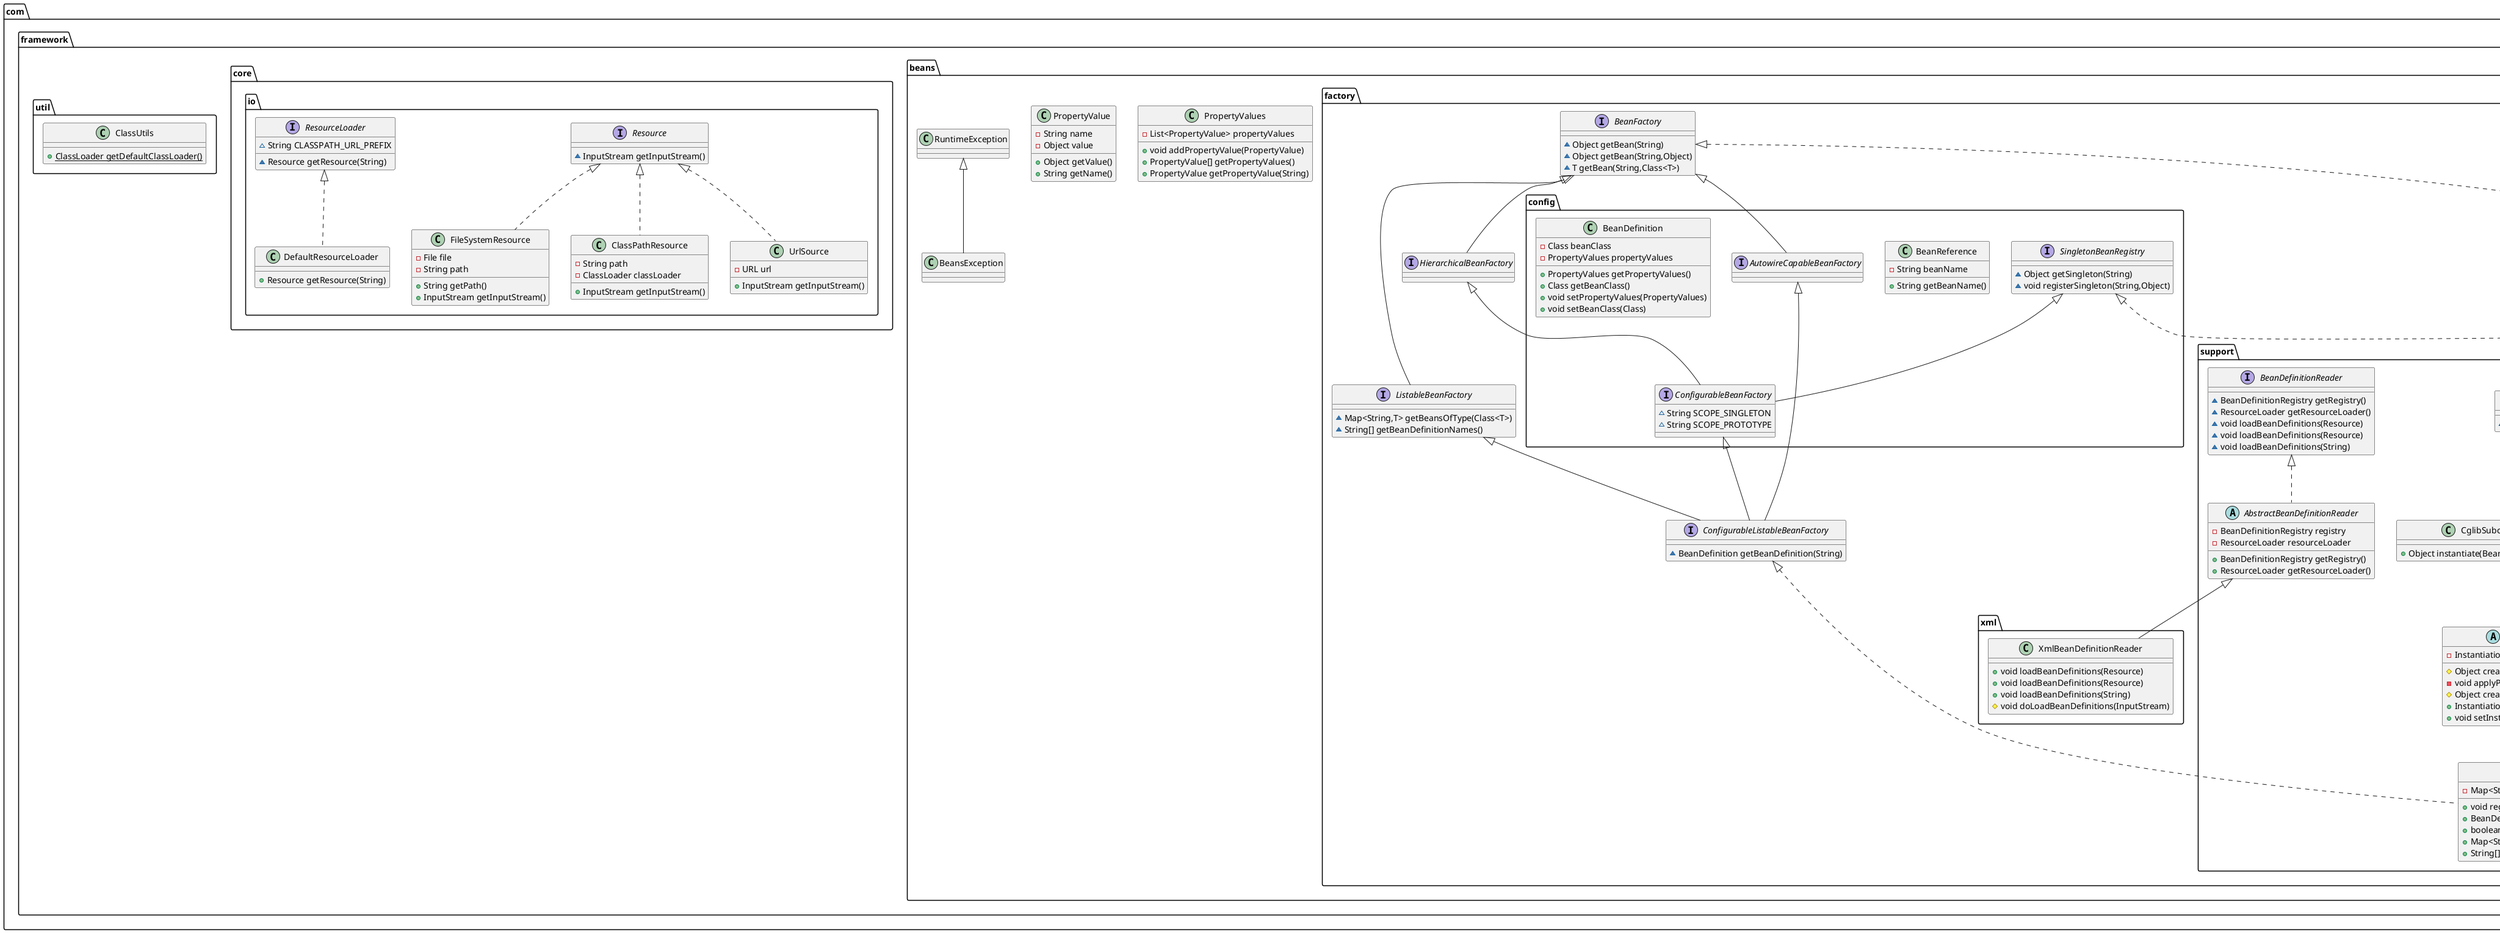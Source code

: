 @startuml
interface com.framework.beans.factory.config.SingletonBeanRegistry {
~ Object getSingleton(String)
~ void registerSingleton(String,Object)
}
interface com.framework.beans.factory.ListableBeanFactory {
~ Map<String,T> getBeansOfType(Class<T>)
~ String[] getBeanDefinitionNames()
}
class com.framework.core.io.ClassPathResource {
- String path
- ClassLoader classLoader
+ InputStream getInputStream()
}
class com.framework.beans.PropertyValues {
- List<PropertyValue> propertyValues
+ void addPropertyValue(PropertyValue)
+ PropertyValue[] getPropertyValues()
+ PropertyValue getPropertyValue(String)
}
class com.framework.beans.factory.config.BeanReference {
- String beanName
+ String getBeanName()
}
interface com.framework.beans.factory.BeanFactory {
~ Object getBean(String)
~ Object getBean(String,Object)
~ T getBean(String,Class<T>)
}
interface com.framework.beans.factory.HierarchicalBeanFactory {
}
class com.framework.beans.factory.support.CglibSubclassingInstantiationStrategy {
+ Object instantiate(BeanDefinition,String,Constructor,Object[])
}
class com.framework.core.io.UrlSource {
- URL url
+ InputStream getInputStream()
}
class com.framework.util.ClassUtils {
+ {static} ClassLoader getDefaultClassLoader()
}
abstract class com.framework.beans.factory.support.AbstractBeanFactory {
+ Object getBean(String)
+ Object getBean(String,Object)
+ T getBean(String,Class<T>)
# T doGetBean(String,Object[])
# {abstract}BeanDefinition getBeanDefinition(String)
# {abstract}Object createBean(String,BeanDefinition,Object[])
}
interface com.framework.core.io.Resource {
~ InputStream getInputStream()
}
class com.framework.beans.factory.support.SimpleInstantiationStrategy {
+ Object instantiate(BeanDefinition,String,Constructor,Object[])
}
class com.framework.beans.factory.support.DefaultListableBeanFactory {
- Map<String,BeanDefinition> beanDefinitionMap
+ void registerBeanDefinition(String,BeanDefinition)
+ BeanDefinition getBeanDefinition(String)
+ boolean containsBeanDefinition(String)
+ Map<String,T> getBeansOfType(Class<T>)
+ String[] getBeanDefinitionNames()
}
abstract class com.framework.beans.factory.support.AbstractAutowireCapableBeanFactory {
- InstantiationStrategy instantiationStrategy
# Object createBean(String,BeanDefinition,Object[])
- void applyPropertyValues(String,Object,BeanDefinition)
# Object createBeanInstance(BeanDefinition,String,Object[])
+ InstantiationStrategy getInstantiationStrategy()
+ void setInstantiationStrategy(InstantiationStrategy)
}
class com.framework.core.io.DefaultResourceLoader {
+ Resource getResource(String)
}
class com.framework.beans.factory.xml.XmlBeanDefinitionReader {
+ void loadBeanDefinitions(Resource)
+ void loadBeanDefinitions(Resource)
+ void loadBeanDefinitions(String)
# void doLoadBeanDefinitions(InputStream)
}
class com.framework.beans.PropertyValue {
- String name
- Object value
+ Object getValue()
+ String getName()
}
interface com.framework.beans.factory.config.AutowireCapableBeanFactory {
}
interface com.framework.beans.factory.support.BeanDefinitionRegistry {
~ void registerBeanDefinition(String,BeanDefinition)
~ BeanDefinition getBeanDefinition(String)
~ boolean containsBeanDefinition(String)
~ String[] getBeanDefinitionNames()
}
class com.framework.beans.BeansException {
}
abstract class com.framework.beans.factory.support.AbstractBeanDefinitionReader {
- BeanDefinitionRegistry registry
- ResourceLoader resourceLoader
+ BeanDefinitionRegistry getRegistry()
+ ResourceLoader getResourceLoader()
}
class com.framework.beans.factory.config.BeanDefinition {
- Class beanClass
- PropertyValues propertyValues
+ PropertyValues getPropertyValues()
+ Class getBeanClass()
+ void setPropertyValues(PropertyValues)
+ void setBeanClass(Class)
}
interface com.framework.beans.factory.support.InstantiationStrategy {
~ Object instantiate(BeanDefinition,String,Constructor,Object[])
}
interface com.framework.core.io.ResourceLoader {
~ String CLASSPATH_URL_PREFIX
~ Resource getResource(String)
}
interface com.framework.beans.factory.config.ConfigurableBeanFactory {
~ String SCOPE_SINGLETON
~ String SCOPE_PROTOTYPE
}
interface com.framework.beans.factory.support.BeanDefinitionReader {
~ BeanDefinitionRegistry getRegistry()
~ ResourceLoader getResourceLoader()
~ void loadBeanDefinitions(Resource)
~ void loadBeanDefinitions(Resource)
~ void loadBeanDefinitions(String)
}
class com.framework.core.io.FileSystemResource {
- File file
- String path
+ String getPath()
+ InputStream getInputStream()
}
interface com.framework.beans.factory.ConfigurableListableBeanFactory {
~ BeanDefinition getBeanDefinition(String)
}
class com.framework.beans.factory.support.DefaultSingletonBeanRegistry {
- Map<String,Object> singletonObjects
+ Object getSingleton(String)
+ void registerSingleton(String,Object)
}


com.framework.beans.factory.BeanFactory <|-- com.framework.beans.factory.ListableBeanFactory
com.framework.core.io.Resource <|.. com.framework.core.io.ClassPathResource
com.framework.beans.factory.BeanFactory <|-- com.framework.beans.factory.HierarchicalBeanFactory
com.framework.beans.factory.support.InstantiationStrategy <|.. com.framework.beans.factory.support.CglibSubclassingInstantiationStrategy
com.framework.core.io.Resource <|.. com.framework.core.io.UrlSource
com.framework.beans.factory.BeanFactory <|.. com.framework.beans.factory.support.AbstractBeanFactory
com.framework.beans.factory.support.DefaultSingletonBeanRegistry <|-- com.framework.beans.factory.support.AbstractBeanFactory
com.framework.beans.factory.support.InstantiationStrategy <|.. com.framework.beans.factory.support.SimpleInstantiationStrategy
com.framework.beans.factory.support.BeanDefinitionRegistry <|.. com.framework.beans.factory.support.DefaultListableBeanFactory
com.framework.beans.factory.ConfigurableListableBeanFactory <|.. com.framework.beans.factory.support.DefaultListableBeanFactory
com.framework.beans.factory.support.AbstractAutowireCapableBeanFactory <|-- com.framework.beans.factory.support.DefaultListableBeanFactory
com.framework.beans.factory.support.AbstractBeanFactory <|-- com.framework.beans.factory.support.AbstractAutowireCapableBeanFactory
com.framework.core.io.ResourceLoader <|.. com.framework.core.io.DefaultResourceLoader
com.framework.beans.factory.support.AbstractBeanDefinitionReader <|-- com.framework.beans.factory.xml.XmlBeanDefinitionReader
com.framework.beans.factory.BeanFactory <|-- com.framework.beans.factory.config.AutowireCapableBeanFactory
com.framework.beans.RuntimeException <|-- com.framework.beans.BeansException
com.framework.beans.factory.support.BeanDefinitionReader <|.. com.framework.beans.factory.support.AbstractBeanDefinitionReader
com.framework.beans.factory.HierarchicalBeanFactory <|-- com.framework.beans.factory.config.ConfigurableBeanFactory
com.framework.beans.factory.config.SingletonBeanRegistry <|-- com.framework.beans.factory.config.ConfigurableBeanFactory
com.framework.core.io.Resource <|.. com.framework.core.io.FileSystemResource
com.framework.beans.factory.ListableBeanFactory <|-- com.framework.beans.factory.ConfigurableListableBeanFactory
com.framework.beans.factory.config.AutowireCapableBeanFactory <|-- com.framework.beans.factory.ConfigurableListableBeanFactory
com.framework.beans.factory.config.ConfigurableBeanFactory <|-- com.framework.beans.factory.ConfigurableListableBeanFactory
com.framework.beans.factory.config.SingletonBeanRegistry <|.. com.framework.beans.factory.support.DefaultSingletonBeanRegistry
@enduml